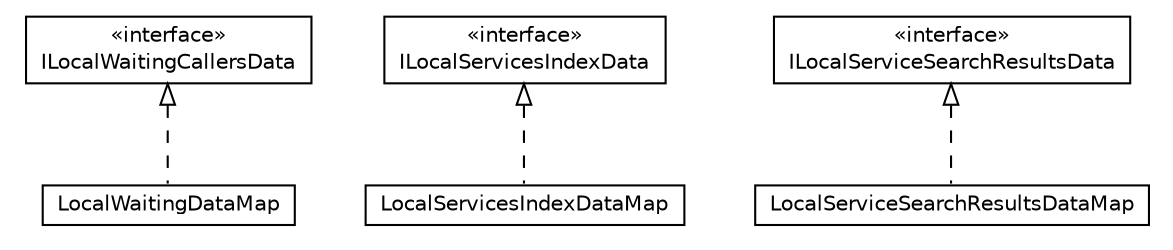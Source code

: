 #!/usr/local/bin/dot
#
# Class diagram 
# Generated by UMLGraph version R5_6-24-gf6e263 (http://www.umlgraph.org/)
#

digraph G {
	edge [fontname="Helvetica",fontsize=10,labelfontname="Helvetica",labelfontsize=10];
	node [fontname="Helvetica",fontsize=10,shape=plaintext];
	nodesep=0.25;
	ranksep=0.5;
	// org.universAAL.middleware.service.data.LocalWaitingDataMap
	c48740 [label=<<table title="org.universAAL.middleware.service.data.LocalWaitingDataMap" border="0" cellborder="1" cellspacing="0" cellpadding="2" port="p" href="./LocalWaitingDataMap.html">
		<tr><td><table border="0" cellspacing="0" cellpadding="1">
<tr><td align="center" balign="center"> LocalWaitingDataMap </td></tr>
		</table></td></tr>
		</table>>, URL="./LocalWaitingDataMap.html", fontname="Helvetica", fontcolor="black", fontsize=10.0];
	// org.universAAL.middleware.service.data.LocalServicesIndexDataMap
	c48741 [label=<<table title="org.universAAL.middleware.service.data.LocalServicesIndexDataMap" border="0" cellborder="1" cellspacing="0" cellpadding="2" port="p" href="./LocalServicesIndexDataMap.html">
		<tr><td><table border="0" cellspacing="0" cellpadding="1">
<tr><td align="center" balign="center"> LocalServicesIndexDataMap </td></tr>
		</table></td></tr>
		</table>>, URL="./LocalServicesIndexDataMap.html", fontname="Helvetica", fontcolor="black", fontsize=10.0];
	// org.universAAL.middleware.service.data.LocalServiceSearchResultsDataMap
	c48742 [label=<<table title="org.universAAL.middleware.service.data.LocalServiceSearchResultsDataMap" border="0" cellborder="1" cellspacing="0" cellpadding="2" port="p" href="./LocalServiceSearchResultsDataMap.html">
		<tr><td><table border="0" cellspacing="0" cellpadding="1">
<tr><td align="center" balign="center"> LocalServiceSearchResultsDataMap </td></tr>
		</table></td></tr>
		</table>>, URL="./LocalServiceSearchResultsDataMap.html", fontname="Helvetica", fontcolor="black", fontsize=10.0];
	// org.universAAL.middleware.service.data.ILocalWaitingCallersData
	c48743 [label=<<table title="org.universAAL.middleware.service.data.ILocalWaitingCallersData" border="0" cellborder="1" cellspacing="0" cellpadding="2" port="p" href="./ILocalWaitingCallersData.html">
		<tr><td><table border="0" cellspacing="0" cellpadding="1">
<tr><td align="center" balign="center"> &#171;interface&#187; </td></tr>
<tr><td align="center" balign="center"> ILocalWaitingCallersData </td></tr>
		</table></td></tr>
		</table>>, URL="./ILocalWaitingCallersData.html", fontname="Helvetica", fontcolor="black", fontsize=10.0];
	// org.universAAL.middleware.service.data.ILocalServiceSearchResultsData
	c48744 [label=<<table title="org.universAAL.middleware.service.data.ILocalServiceSearchResultsData" border="0" cellborder="1" cellspacing="0" cellpadding="2" port="p" href="./ILocalServiceSearchResultsData.html">
		<tr><td><table border="0" cellspacing="0" cellpadding="1">
<tr><td align="center" balign="center"> &#171;interface&#187; </td></tr>
<tr><td align="center" balign="center"> ILocalServiceSearchResultsData </td></tr>
		</table></td></tr>
		</table>>, URL="./ILocalServiceSearchResultsData.html", fontname="Helvetica", fontcolor="black", fontsize=10.0];
	// org.universAAL.middleware.service.data.ILocalServicesIndexData
	c48745 [label=<<table title="org.universAAL.middleware.service.data.ILocalServicesIndexData" border="0" cellborder="1" cellspacing="0" cellpadding="2" port="p" href="./ILocalServicesIndexData.html">
		<tr><td><table border="0" cellspacing="0" cellpadding="1">
<tr><td align="center" balign="center"> &#171;interface&#187; </td></tr>
<tr><td align="center" balign="center"> ILocalServicesIndexData </td></tr>
		</table></td></tr>
		</table>>, URL="./ILocalServicesIndexData.html", fontname="Helvetica", fontcolor="black", fontsize=10.0];
	//org.universAAL.middleware.service.data.LocalWaitingDataMap implements org.universAAL.middleware.service.data.ILocalWaitingCallersData
	c48743:p -> c48740:p [dir=back,arrowtail=empty,style=dashed];
	//org.universAAL.middleware.service.data.LocalServicesIndexDataMap implements org.universAAL.middleware.service.data.ILocalServicesIndexData
	c48745:p -> c48741:p [dir=back,arrowtail=empty,style=dashed];
	//org.universAAL.middleware.service.data.LocalServiceSearchResultsDataMap implements org.universAAL.middleware.service.data.ILocalServiceSearchResultsData
	c48744:p -> c48742:p [dir=back,arrowtail=empty,style=dashed];
}

